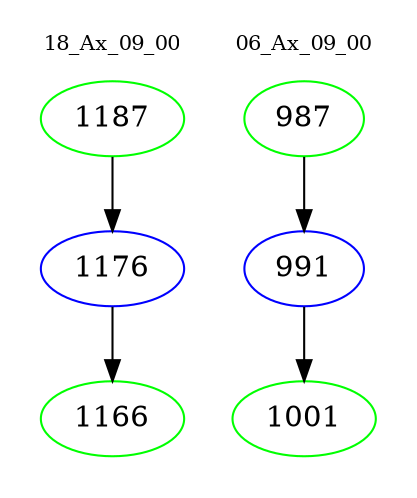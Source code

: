 digraph{
subgraph cluster_0 {
color = white
label = "18_Ax_09_00";
fontsize=10;
T0_1187 [label="1187", color="green"]
T0_1187 -> T0_1176 [color="black"]
T0_1176 [label="1176", color="blue"]
T0_1176 -> T0_1166 [color="black"]
T0_1166 [label="1166", color="green"]
}
subgraph cluster_1 {
color = white
label = "06_Ax_09_00";
fontsize=10;
T1_987 [label="987", color="green"]
T1_987 -> T1_991 [color="black"]
T1_991 [label="991", color="blue"]
T1_991 -> T1_1001 [color="black"]
T1_1001 [label="1001", color="green"]
}
}
